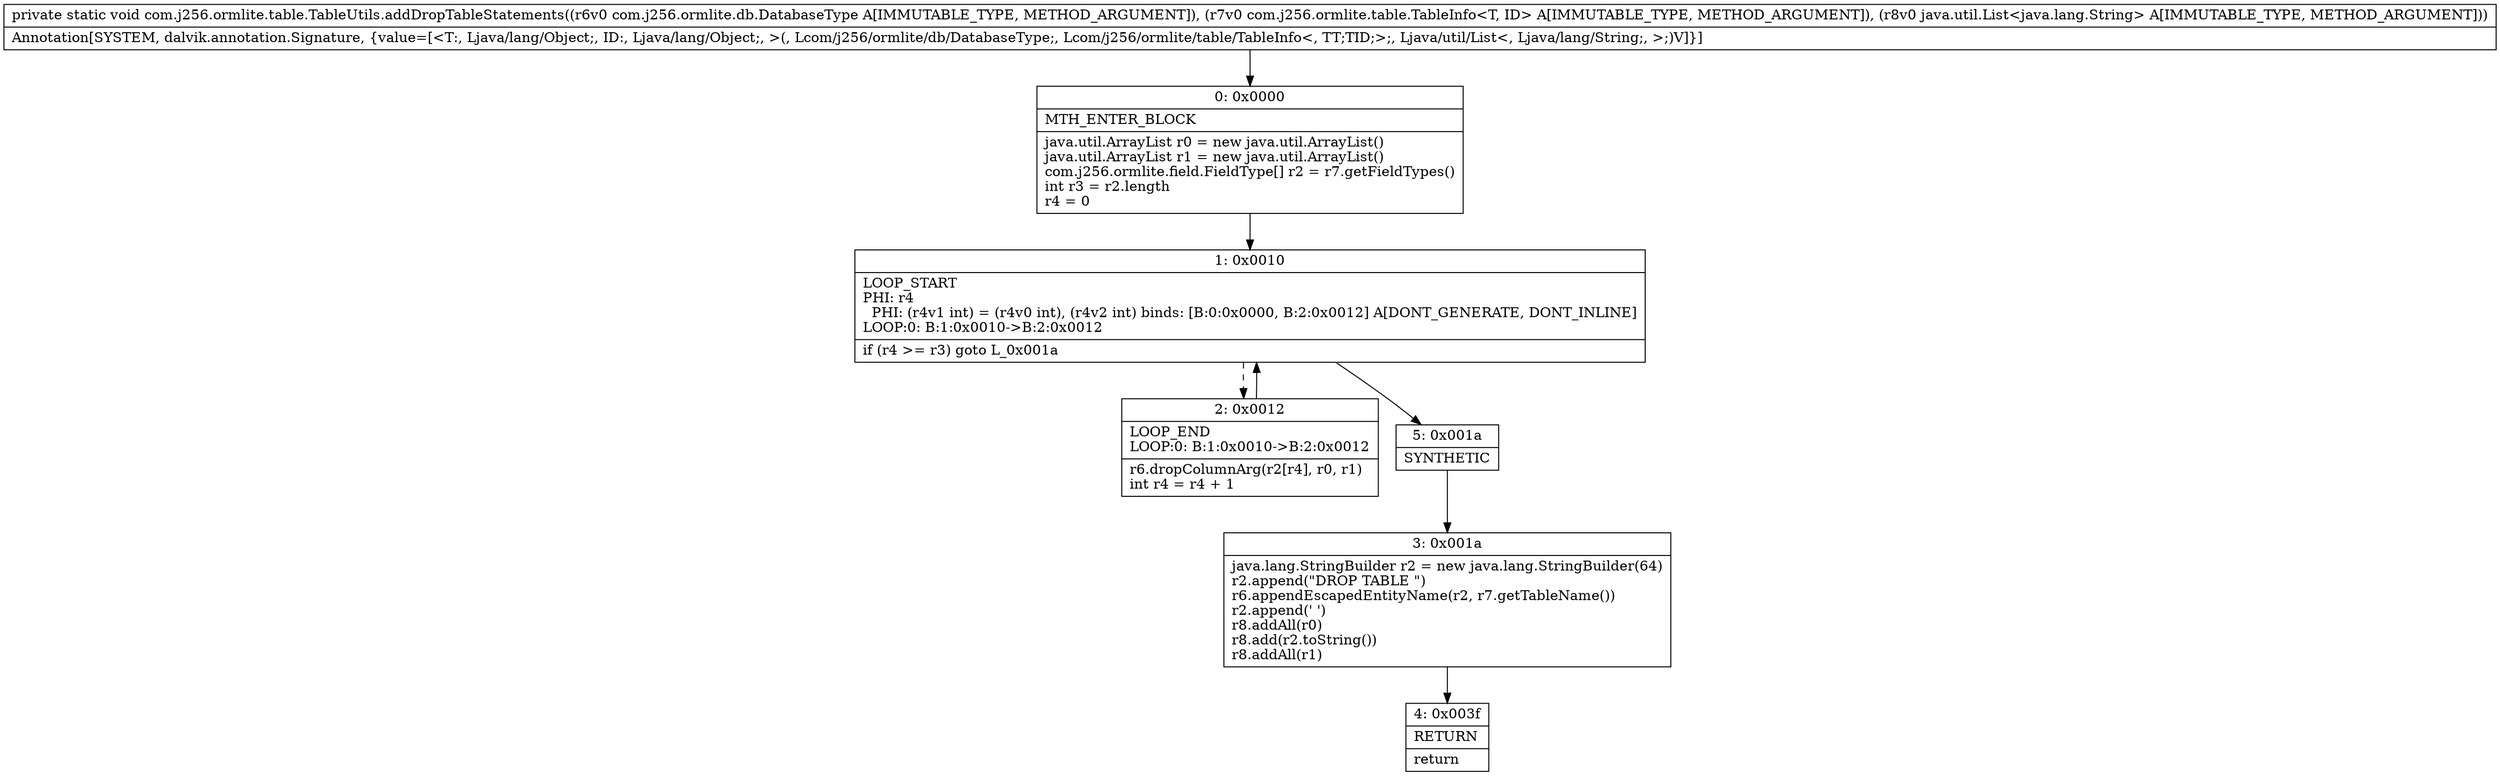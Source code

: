 digraph "CFG forcom.j256.ormlite.table.TableUtils.addDropTableStatements(Lcom\/j256\/ormlite\/db\/DatabaseType;Lcom\/j256\/ormlite\/table\/TableInfo;Ljava\/util\/List;)V" {
Node_0 [shape=record,label="{0\:\ 0x0000|MTH_ENTER_BLOCK\l|java.util.ArrayList r0 = new java.util.ArrayList()\ljava.util.ArrayList r1 = new java.util.ArrayList()\lcom.j256.ormlite.field.FieldType[] r2 = r7.getFieldTypes()\lint r3 = r2.length\lr4 = 0\l}"];
Node_1 [shape=record,label="{1\:\ 0x0010|LOOP_START\lPHI: r4 \l  PHI: (r4v1 int) = (r4v0 int), (r4v2 int) binds: [B:0:0x0000, B:2:0x0012] A[DONT_GENERATE, DONT_INLINE]\lLOOP:0: B:1:0x0010\-\>B:2:0x0012\l|if (r4 \>= r3) goto L_0x001a\l}"];
Node_2 [shape=record,label="{2\:\ 0x0012|LOOP_END\lLOOP:0: B:1:0x0010\-\>B:2:0x0012\l|r6.dropColumnArg(r2[r4], r0, r1)\lint r4 = r4 + 1\l}"];
Node_3 [shape=record,label="{3\:\ 0x001a|java.lang.StringBuilder r2 = new java.lang.StringBuilder(64)\lr2.append(\"DROP TABLE \")\lr6.appendEscapedEntityName(r2, r7.getTableName())\lr2.append(' ')\lr8.addAll(r0)\lr8.add(r2.toString())\lr8.addAll(r1)\l}"];
Node_4 [shape=record,label="{4\:\ 0x003f|RETURN\l|return\l}"];
Node_5 [shape=record,label="{5\:\ 0x001a|SYNTHETIC\l}"];
MethodNode[shape=record,label="{private static void com.j256.ormlite.table.TableUtils.addDropTableStatements((r6v0 com.j256.ormlite.db.DatabaseType A[IMMUTABLE_TYPE, METHOD_ARGUMENT]), (r7v0 com.j256.ormlite.table.TableInfo\<T, ID\> A[IMMUTABLE_TYPE, METHOD_ARGUMENT]), (r8v0 java.util.List\<java.lang.String\> A[IMMUTABLE_TYPE, METHOD_ARGUMENT]))  | Annotation[SYSTEM, dalvik.annotation.Signature, \{value=[\<T:, Ljava\/lang\/Object;, ID:, Ljava\/lang\/Object;, \>(, Lcom\/j256\/ormlite\/db\/DatabaseType;, Lcom\/j256\/ormlite\/table\/TableInfo\<, TT;TID;\>;, Ljava\/util\/List\<, Ljava\/lang\/String;, \>;)V]\}]\l}"];
MethodNode -> Node_0;
Node_0 -> Node_1;
Node_1 -> Node_2[style=dashed];
Node_1 -> Node_5;
Node_2 -> Node_1;
Node_3 -> Node_4;
Node_5 -> Node_3;
}

